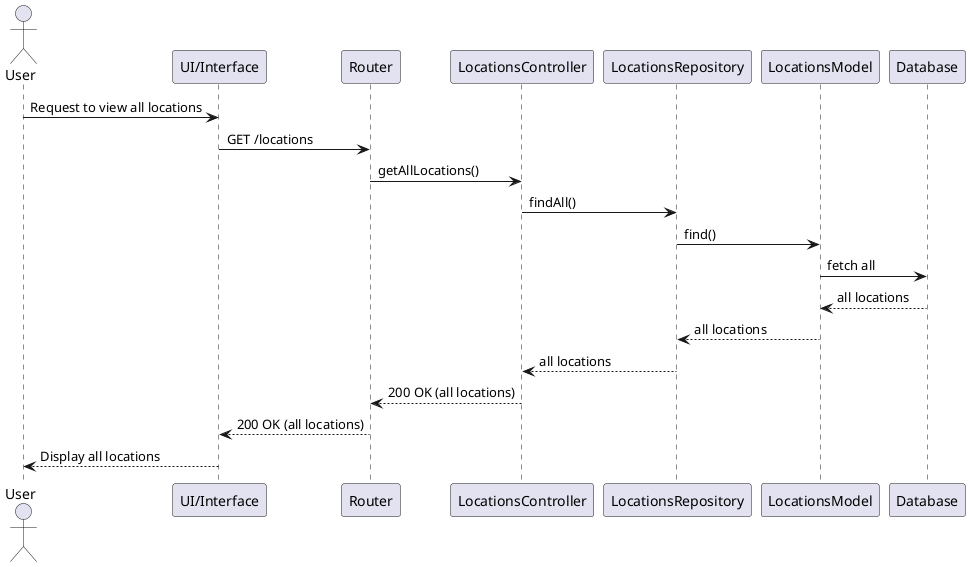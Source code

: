 @startuml
actor User
participant "UI/Interface" as UI
participant "Router" as Router
participant "LocationsController" as Controller
participant "LocationsRepository" as Repository
participant "LocationsModel" as Model
participant "Database" as DB

User -> UI: Request to view all locations
UI -> Router: GET /locations
Router -> Controller: getAllLocations()
Controller -> Repository: findAll()
Repository -> Model: find()
Model -> DB: fetch all
DB --> Model: all locations
Model --> Repository: all locations
Repository --> Controller: all locations
Controller --> Router: 200 OK (all locations)
Router --> UI: 200 OK (all locations)
UI --> User: Display all locations
@enduml
